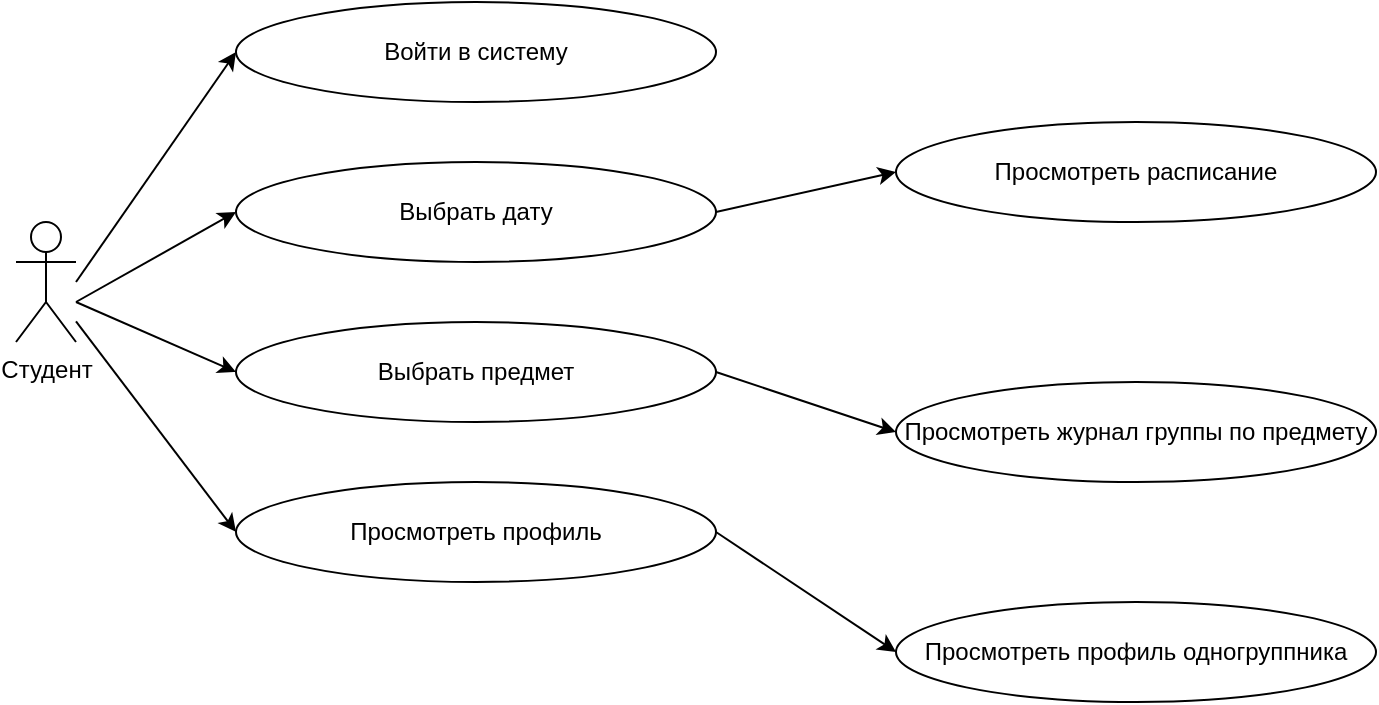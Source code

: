 <mxfile version="13.1.3" type="device"><diagram id="CZcWvozYpyhZPxhgBZW-" name="Page-1"><mxGraphModel dx="1185" dy="645" grid="1" gridSize="10" guides="1" tooltips="1" connect="1" arrows="1" fold="1" page="1" pageScale="1" pageWidth="827" pageHeight="1169" math="0" shadow="0"><root><mxCell id="0"/><mxCell id="1" parent="0"/><mxCell id="HMx0D7oQe2HM9zs94Yvi-44" value="Студент" style="shape=umlActor;verticalLabelPosition=bottom;labelBackgroundColor=#ffffff;verticalAlign=top;html=1;outlineConnect=0;" vertex="1" parent="1"><mxGeometry x="80" y="290" width="30" height="60" as="geometry"/></mxCell><mxCell id="HMx0D7oQe2HM9zs94Yvi-47" value="Войти в систему" style="ellipse;whiteSpace=wrap;html=1;" vertex="1" parent="1"><mxGeometry x="190" y="180" width="240" height="50" as="geometry"/></mxCell><mxCell id="HMx0D7oQe2HM9zs94Yvi-48" value="Просмотреть расписание" style="ellipse;whiteSpace=wrap;html=1;" vertex="1" parent="1"><mxGeometry x="520" y="240" width="240" height="50" as="geometry"/></mxCell><mxCell id="HMx0D7oQe2HM9zs94Yvi-49" value="Выбрать предмет" style="ellipse;whiteSpace=wrap;html=1;" vertex="1" parent="1"><mxGeometry x="190" y="340" width="240" height="50" as="geometry"/></mxCell><mxCell id="HMx0D7oQe2HM9zs94Yvi-50" value="Просмотреть профиль" style="ellipse;whiteSpace=wrap;html=1;" vertex="1" parent="1"><mxGeometry x="190" y="420" width="240" height="50" as="geometry"/></mxCell><mxCell id="HMx0D7oQe2HM9zs94Yvi-51" value="Просмотреть журнал группы по предмету" style="ellipse;whiteSpace=wrap;html=1;" vertex="1" parent="1"><mxGeometry x="520" y="370" width="240" height="50" as="geometry"/></mxCell><mxCell id="HMx0D7oQe2HM9zs94Yvi-52" value="Просмотреть профиль одногруппника" style="ellipse;whiteSpace=wrap;html=1;" vertex="1" parent="1"><mxGeometry x="520" y="480" width="240" height="50" as="geometry"/></mxCell><mxCell id="HMx0D7oQe2HM9zs94Yvi-53" value="Выбрать дату" style="ellipse;whiteSpace=wrap;html=1;" vertex="1" parent="1"><mxGeometry x="190" y="260" width="240" height="50" as="geometry"/></mxCell><mxCell id="HMx0D7oQe2HM9zs94Yvi-54" value="" style="endArrow=classic;html=1;entryX=0;entryY=0.5;entryDx=0;entryDy=0;" edge="1" parent="1" target="HMx0D7oQe2HM9zs94Yvi-47"><mxGeometry width="50" height="50" relative="1" as="geometry"><mxPoint x="110" y="320" as="sourcePoint"/><mxPoint x="170" y="240" as="targetPoint"/></mxGeometry></mxCell><mxCell id="HMx0D7oQe2HM9zs94Yvi-57" value="" style="endArrow=classic;html=1;entryX=0;entryY=0.5;entryDx=0;entryDy=0;" edge="1" parent="1" target="HMx0D7oQe2HM9zs94Yvi-53"><mxGeometry width="50" height="50" relative="1" as="geometry"><mxPoint x="110" y="330" as="sourcePoint"/><mxPoint x="180" y="310" as="targetPoint"/></mxGeometry></mxCell><mxCell id="HMx0D7oQe2HM9zs94Yvi-58" value="" style="endArrow=classic;html=1;entryX=0;entryY=0.5;entryDx=0;entryDy=0;" edge="1" parent="1" target="HMx0D7oQe2HM9zs94Yvi-49"><mxGeometry width="50" height="50" relative="1" as="geometry"><mxPoint x="110" y="330" as="sourcePoint"/><mxPoint x="244.854" y="242.616" as="targetPoint"/></mxGeometry></mxCell><mxCell id="HMx0D7oQe2HM9zs94Yvi-59" value="" style="endArrow=classic;html=1;entryX=0;entryY=0.5;entryDx=0;entryDy=0;" edge="1" parent="1" source="HMx0D7oQe2HM9zs94Yvi-44" target="HMx0D7oQe2HM9zs94Yvi-50"><mxGeometry width="50" height="50" relative="1" as="geometry"><mxPoint x="140" y="338.751" as="sourcePoint"/><mxPoint x="254.854" y="252.616" as="targetPoint"/></mxGeometry></mxCell><mxCell id="HMx0D7oQe2HM9zs94Yvi-60" value="" style="endArrow=classic;html=1;entryX=0;entryY=0.5;entryDx=0;entryDy=0;exitX=1;exitY=0.5;exitDx=0;exitDy=0;" edge="1" parent="1" source="HMx0D7oQe2HM9zs94Yvi-53" target="HMx0D7oQe2HM9zs94Yvi-48"><mxGeometry width="50" height="50" relative="1" as="geometry"><mxPoint x="430" y="275" as="sourcePoint"/><mxPoint x="510" y="230" as="targetPoint"/></mxGeometry></mxCell><mxCell id="HMx0D7oQe2HM9zs94Yvi-61" value="" style="endArrow=classic;html=1;entryX=0;entryY=0.5;entryDx=0;entryDy=0;exitX=1;exitY=0.5;exitDx=0;exitDy=0;" edge="1" parent="1" source="HMx0D7oQe2HM9zs94Yvi-49" target="HMx0D7oQe2HM9zs94Yvi-51"><mxGeometry width="50" height="50" relative="1" as="geometry"><mxPoint x="440" y="295" as="sourcePoint"/><mxPoint x="530" y="275" as="targetPoint"/></mxGeometry></mxCell><mxCell id="HMx0D7oQe2HM9zs94Yvi-62" value="" style="endArrow=classic;html=1;entryX=0;entryY=0.5;entryDx=0;entryDy=0;exitX=1;exitY=0.5;exitDx=0;exitDy=0;" edge="1" parent="1" source="HMx0D7oQe2HM9zs94Yvi-50" target="HMx0D7oQe2HM9zs94Yvi-52"><mxGeometry width="50" height="50" relative="1" as="geometry"><mxPoint x="440" y="375" as="sourcePoint"/><mxPoint x="530" y="405" as="targetPoint"/></mxGeometry></mxCell></root></mxGraphModel></diagram></mxfile>